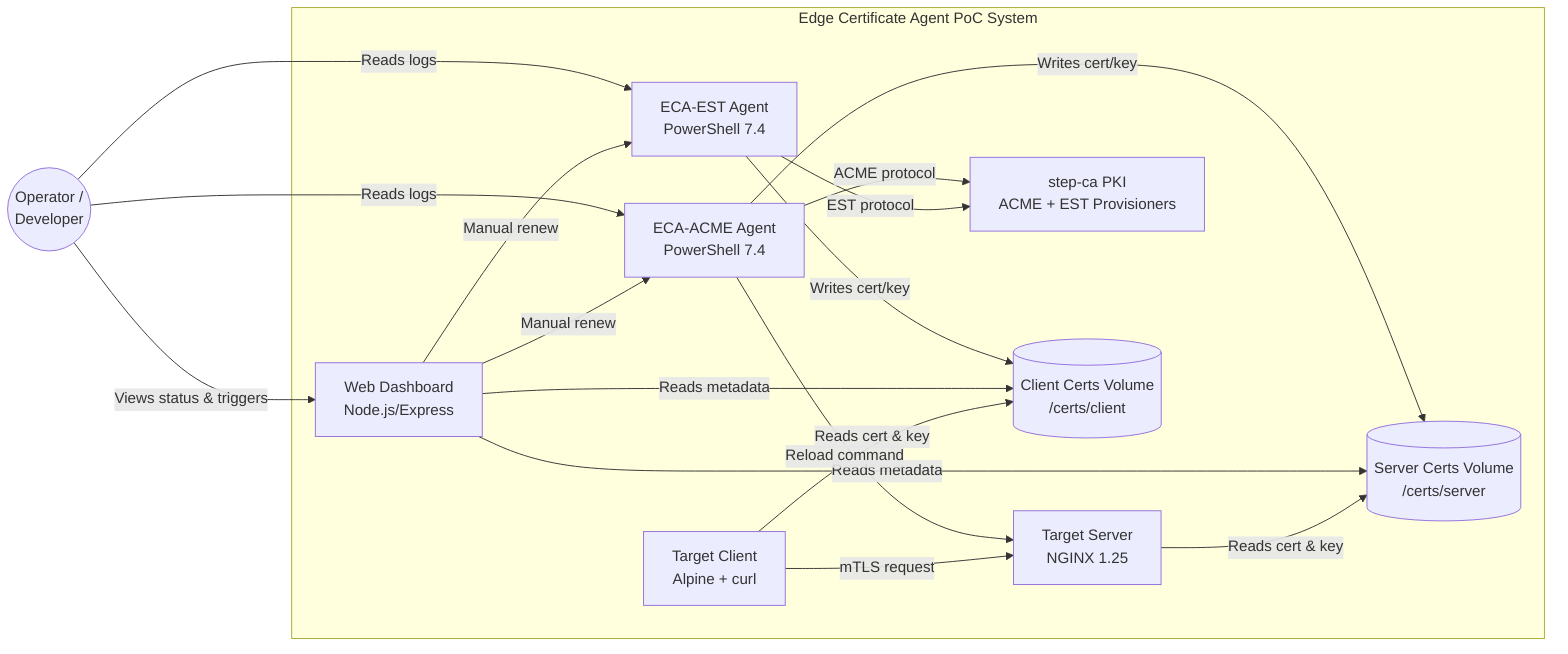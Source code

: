 flowchart LR
    Operator((Operator /\nDeveloper))

    subgraph ECA_System [Edge Certificate Agent PoC System]
        ACME[ECA-ACME Agent\nPowerShell 7.4]
        EST[ECA-EST Agent\nPowerShell 7.4]
        Server[Target Server\nNGINX 1.25]
        Client[Target Client\nAlpine + curl]
        PKI[step-ca PKI\nACME + EST Provisioners]
        UI[Web Dashboard\nNode.js/Express]
        VolumeServer[(Server Certs Volume\n/certs/server)]
        VolumeClient[(Client Certs Volume\n/certs/client)]
    end

    Operator -->|Views status & triggers| UI
    Operator -->|Reads logs| ACME
    Operator -->|Reads logs| EST

    ACME -->|ACME protocol| PKI
    EST -->|EST protocol| PKI
    ACME -->|Writes cert/key| VolumeServer
    EST -->|Writes cert/key| VolumeClient
    UI -->|Manual renew| ACME
    UI -->|Manual renew| EST
    UI -->|Reads metadata| VolumeServer
    UI -->|Reads metadata| VolumeClient
    Server -->|Reads cert & key| VolumeServer
    Client -->|Reads cert & key| VolumeClient
    ACME -->|Reload command| Server
    Client -->|mTLS request| Server